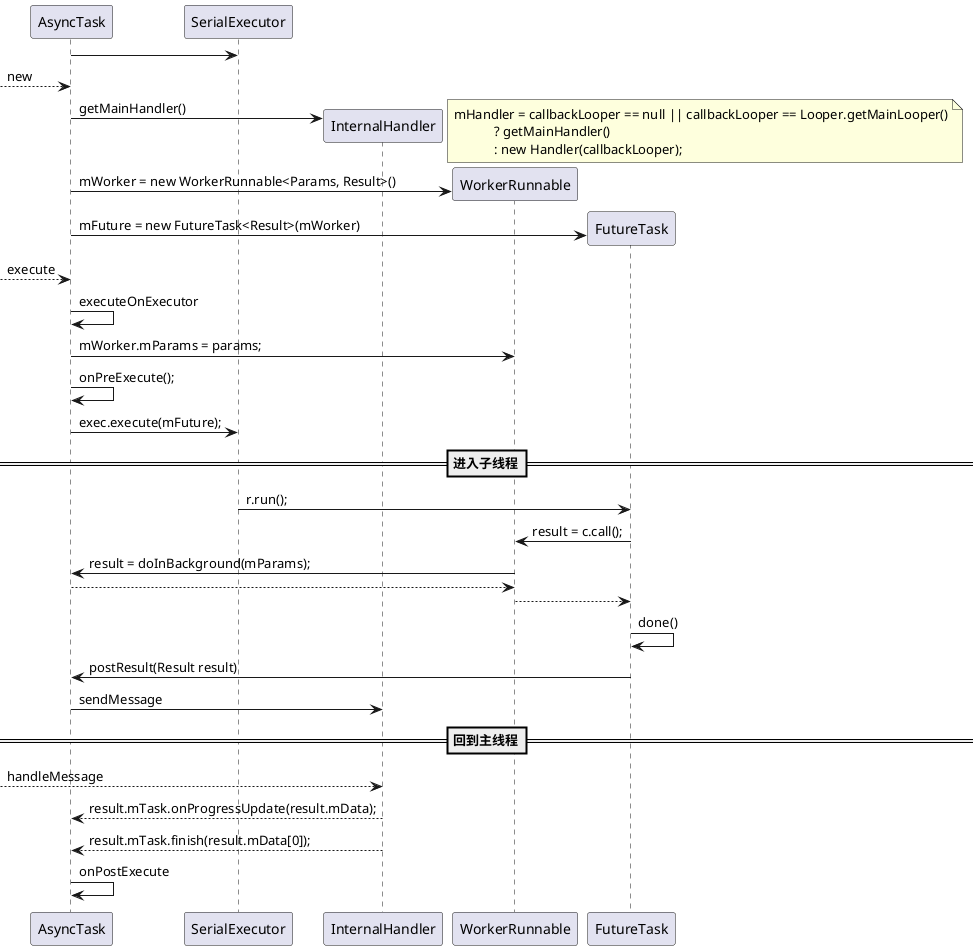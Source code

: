 @startuml
AsyncTask -> SerialExecutor
--> AsyncTask:new

create InternalHandler
AsyncTask -> InternalHandler:getMainHandler()
note right
mHandler = callbackLooper == null || callbackLooper == Looper.getMainLooper()
            ? getMainHandler()
            : new Handler(callbackLooper);
end note

create WorkerRunnable
AsyncTask -> WorkerRunnable:mWorker = new WorkerRunnable<Params, Result>()

create FutureTask
AsyncTask -> FutureTask:mFuture = new FutureTask<Result>(mWorker)

--> AsyncTask:execute
AsyncTask -> AsyncTask:executeOnExecutor

AsyncTask -> WorkerRunnable:mWorker.mParams = params;

AsyncTask -> AsyncTask : onPreExecute();

AsyncTask -> SerialExecutor:exec.execute(mFuture);

==进入子线程==

SerialExecutor -> FutureTask :r.run();

FutureTask -> WorkerRunnable:result = c.call();

WorkerRunnable -> AsyncTask:result = doInBackground(mParams);
AsyncTask --> WorkerRunnable
WorkerRunnable --> FutureTask

FutureTask -> FutureTask :done()

FutureTask -> AsyncTask:postResult(Result result)

AsyncTask -> InternalHandler:sendMessage

==回到主线程==
--> InternalHandler:handleMessage
InternalHandler --> AsyncTask:result.mTask.onProgressUpdate(result.mData);
InternalHandler --> AsyncTask:result.mTask.finish(result.mData[0]);

AsyncTask -> AsyncTask:onPostExecute


@enduml